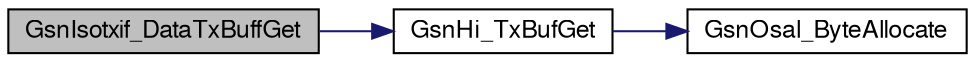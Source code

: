 digraph G
{
  edge [fontname="FreeSans",fontsize="12",labelfontname="FreeSans",labelfontsize="12"];
  node [fontname="FreeSans",fontsize="12",shape=record];
  rankdir=LR;
  Node1 [label="GsnIsotxif_DataTxBuffGet",height=0.2,width=0.4,color="black", fillcolor="grey75", style="filled" fontcolor="black"];
  Node1 -> Node2 [color="midnightblue",fontsize="12",style="solid",fontname="FreeSans"];
  Node2 [label="GsnHi_TxBufGet",height=0.2,width=0.4,color="black", fillcolor="white", style="filled",URL="$a00522.html#ad2866488cc3982386eb5537d46581091"];
  Node2 -> Node3 [color="midnightblue",fontsize="12",style="solid",fontname="FreeSans"];
  Node3 [label="GsnOsal_ByteAllocate",height=0.2,width=0.4,color="black", fillcolor="white", style="filled",URL="$a00650.html#ga1d70fb063bb88ee4ac9fa2c2260afeb9",tooltip="Byte Allocate. This function is used to allocate memory from byte pool."];
}

